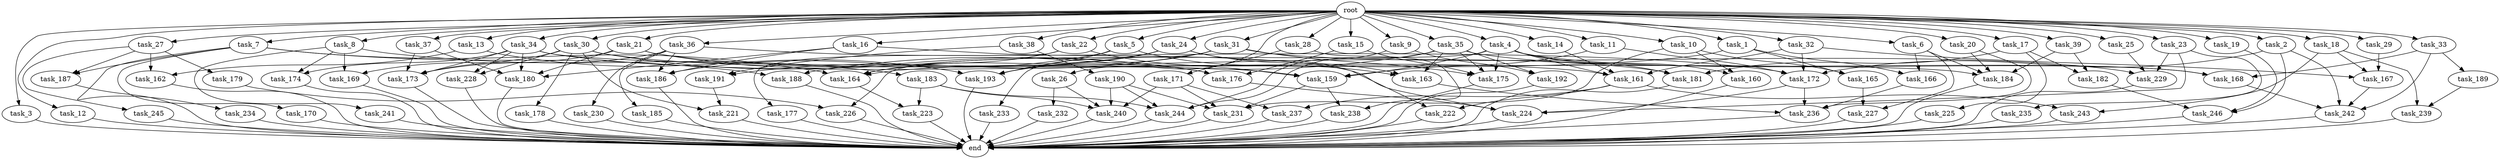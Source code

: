 digraph G {
  root [size="0.000000"];
  task_1 [size="1024.000000"];
  task_2 [size="1024.000000"];
  task_3 [size="1024.000000"];
  task_4 [size="1024.000000"];
  task_5 [size="1024.000000"];
  task_6 [size="1024.000000"];
  task_7 [size="1024.000000"];
  task_8 [size="1024.000000"];
  task_9 [size="1024.000000"];
  task_10 [size="1024.000000"];
  task_11 [size="1024.000000"];
  task_12 [size="1024.000000"];
  task_13 [size="1024.000000"];
  task_14 [size="1024.000000"];
  task_15 [size="1024.000000"];
  task_16 [size="1024.000000"];
  task_17 [size="1024.000000"];
  task_18 [size="1024.000000"];
  task_19 [size="1024.000000"];
  task_20 [size="1024.000000"];
  task_21 [size="1024.000000"];
  task_22 [size="1024.000000"];
  task_23 [size="1024.000000"];
  task_24 [size="1024.000000"];
  task_25 [size="1024.000000"];
  task_26 [size="1024.000000"];
  task_27 [size="1024.000000"];
  task_28 [size="1024.000000"];
  task_29 [size="1024.000000"];
  task_30 [size="1024.000000"];
  task_31 [size="1024.000000"];
  task_32 [size="1024.000000"];
  task_33 [size="1024.000000"];
  task_34 [size="1024.000000"];
  task_35 [size="1024.000000"];
  task_36 [size="1024.000000"];
  task_37 [size="1024.000000"];
  task_38 [size="1024.000000"];
  task_39 [size="1024.000000"];
  task_159 [size="343597383680.000000"];
  task_160 [size="996432412672.000000"];
  task_161 [size="901943132160.000000"];
  task_162 [size="893353197568.000000"];
  task_163 [size="1108101562368.000000"];
  task_164 [size="1829656068096.000000"];
  task_165 [size="1554778161152.000000"];
  task_166 [size="773094113280.000000"];
  task_167 [size="1082331758592.000000"];
  task_168 [size="352187318272.000000"];
  task_169 [size="1005022347264.000000"];
  task_170 [size="549755813888.000000"];
  task_171 [size="695784701952.000000"];
  task_172 [size="944892805120.000000"];
  task_173 [size="1597727834112.000000"];
  task_174 [size="858993459200.000000"];
  task_175 [size="1211180777472.000000"];
  task_176 [size="1692217114624.000000"];
  task_177 [size="34359738368.000000"];
  task_178 [size="137438953472.000000"];
  task_179 [size="858993459200.000000"];
  task_180 [size="2156073582592.000000"];
  task_181 [size="970662608896.000000"];
  task_182 [size="214748364800.000000"];
  task_183 [size="309237645312.000000"];
  task_184 [size="1013612281856.000000"];
  task_185 [size="695784701952.000000"];
  task_186 [size="1812476198912.000000"];
  task_187 [size="1408749273088.000000"];
  task_188 [size="687194767360.000000"];
  task_189 [size="77309411328.000000"];
  task_190 [size="34359738368.000000"];
  task_191 [size="111669149696.000000"];
  task_192 [size="352187318272.000000"];
  task_193 [size="1082331758592.000000"];
  task_221 [size="996432412672.000000"];
  task_222 [size="1245540515840.000000"];
  task_223 [size="858993459200.000000"];
  task_224 [size="1949915152384.000000"];
  task_225 [size="137438953472.000000"];
  task_226 [size="833223655424.000000"];
  task_227 [size="936302870528.000000"];
  task_228 [size="687194767360.000000"];
  task_229 [size="352187318272.000000"];
  task_230 [size="695784701952.000000"];
  task_231 [size="1906965479424.000000"];
  task_232 [size="420906795008.000000"];
  task_233 [size="77309411328.000000"];
  task_234 [size="549755813888.000000"];
  task_235 [size="137438953472.000000"];
  task_236 [size="1503238553600.000000"];
  task_237 [size="1391569403904.000000"];
  task_238 [size="833223655424.000000"];
  task_239 [size="343597383680.000000"];
  task_240 [size="1881195675648.000000"];
  task_241 [size="309237645312.000000"];
  task_242 [size="798863917056.000000"];
  task_243 [size="1005022347264.000000"];
  task_244 [size="1116691496960.000000"];
  task_245 [size="858993459200.000000"];
  task_246 [size="249108103168.000000"];
  end [size="0.000000"];

  root -> task_1 [size="1.000000"];
  root -> task_2 [size="1.000000"];
  root -> task_3 [size="1.000000"];
  root -> task_4 [size="1.000000"];
  root -> task_5 [size="1.000000"];
  root -> task_6 [size="1.000000"];
  root -> task_7 [size="1.000000"];
  root -> task_8 [size="1.000000"];
  root -> task_9 [size="1.000000"];
  root -> task_10 [size="1.000000"];
  root -> task_11 [size="1.000000"];
  root -> task_12 [size="1.000000"];
  root -> task_13 [size="1.000000"];
  root -> task_14 [size="1.000000"];
  root -> task_15 [size="1.000000"];
  root -> task_16 [size="1.000000"];
  root -> task_17 [size="1.000000"];
  root -> task_18 [size="1.000000"];
  root -> task_19 [size="1.000000"];
  root -> task_20 [size="1.000000"];
  root -> task_21 [size="1.000000"];
  root -> task_22 [size="1.000000"];
  root -> task_23 [size="1.000000"];
  root -> task_24 [size="1.000000"];
  root -> task_25 [size="1.000000"];
  root -> task_26 [size="1.000000"];
  root -> task_27 [size="1.000000"];
  root -> task_28 [size="1.000000"];
  root -> task_29 [size="1.000000"];
  root -> task_30 [size="1.000000"];
  root -> task_31 [size="1.000000"];
  root -> task_32 [size="1.000000"];
  root -> task_33 [size="1.000000"];
  root -> task_34 [size="1.000000"];
  root -> task_35 [size="1.000000"];
  root -> task_36 [size="1.000000"];
  root -> task_37 [size="1.000000"];
  root -> task_38 [size="1.000000"];
  root -> task_39 [size="1.000000"];
  task_1 -> task_164 [size="679477248.000000"];
  task_1 -> task_165 [size="679477248.000000"];
  task_1 -> task_166 [size="679477248.000000"];
  task_2 -> task_172 [size="134217728.000000"];
  task_2 -> task_242 [size="134217728.000000"];
  task_2 -> task_246 [size="134217728.000000"];
  task_3 -> end [size="1.000000"];
  task_4 -> task_159 [size="134217728.000000"];
  task_4 -> task_160 [size="134217728.000000"];
  task_4 -> task_161 [size="134217728.000000"];
  task_4 -> task_168 [size="134217728.000000"];
  task_4 -> task_175 [size="134217728.000000"];
  task_4 -> task_181 [size="134217728.000000"];
  task_4 -> task_226 [size="134217728.000000"];
  task_5 -> task_163 [size="411041792.000000"];
  task_5 -> task_186 [size="411041792.000000"];
  task_5 -> task_193 [size="411041792.000000"];
  task_6 -> task_166 [size="75497472.000000"];
  task_6 -> task_184 [size="75497472.000000"];
  task_6 -> task_227 [size="75497472.000000"];
  task_7 -> task_164 [size="536870912.000000"];
  task_7 -> task_170 [size="536870912.000000"];
  task_7 -> task_187 [size="536870912.000000"];
  task_7 -> task_188 [size="536870912.000000"];
  task_7 -> task_234 [size="536870912.000000"];
  task_8 -> task_169 [size="301989888.000000"];
  task_8 -> task_174 [size="301989888.000000"];
  task_8 -> task_183 [size="301989888.000000"];
  task_8 -> task_241 [size="301989888.000000"];
  task_9 -> task_192 [size="209715200.000000"];
  task_9 -> task_244 [size="209715200.000000"];
  task_10 -> task_160 [size="838860800.000000"];
  task_10 -> task_165 [size="838860800.000000"];
  task_10 -> task_231 [size="838860800.000000"];
  task_11 -> task_159 [size="33554432.000000"];
  task_11 -> task_172 [size="33554432.000000"];
  task_12 -> end [size="1.000000"];
  task_13 -> task_162 [size="33554432.000000"];
  task_13 -> task_193 [size="33554432.000000"];
  task_14 -> task_161 [size="134217728.000000"];
  task_15 -> task_175 [size="838860800.000000"];
  task_15 -> task_176 [size="838860800.000000"];
  task_16 -> task_180 [size="679477248.000000"];
  task_16 -> task_186 [size="679477248.000000"];
  task_16 -> task_224 [size="679477248.000000"];
  task_17 -> task_181 [size="134217728.000000"];
  task_17 -> task_182 [size="134217728.000000"];
  task_17 -> task_225 [size="134217728.000000"];
  task_18 -> task_167 [size="301989888.000000"];
  task_18 -> task_239 [size="301989888.000000"];
  task_18 -> task_243 [size="301989888.000000"];
  task_19 -> task_246 [size="75497472.000000"];
  task_20 -> task_184 [size="301989888.000000"];
  task_20 -> task_236 [size="301989888.000000"];
  task_21 -> task_169 [size="679477248.000000"];
  task_21 -> task_176 [size="679477248.000000"];
  task_21 -> task_180 [size="679477248.000000"];
  task_21 -> task_181 [size="679477248.000000"];
  task_22 -> task_159 [size="33554432.000000"];
  task_22 -> task_164 [size="33554432.000000"];
  task_22 -> task_177 [size="33554432.000000"];
  task_23 -> task_224 [size="134217728.000000"];
  task_23 -> task_229 [size="134217728.000000"];
  task_23 -> task_235 [size="134217728.000000"];
  task_24 -> task_163 [size="536870912.000000"];
  task_24 -> task_164 [size="536870912.000000"];
  task_24 -> task_193 [size="536870912.000000"];
  task_24 -> task_222 [size="536870912.000000"];
  task_25 -> task_229 [size="134217728.000000"];
  task_26 -> task_232 [size="411041792.000000"];
  task_26 -> task_240 [size="411041792.000000"];
  task_27 -> task_162 [size="838860800.000000"];
  task_27 -> task_179 [size="838860800.000000"];
  task_27 -> task_187 [size="838860800.000000"];
  task_27 -> task_245 [size="838860800.000000"];
  task_28 -> task_171 [size="679477248.000000"];
  task_28 -> task_238 [size="679477248.000000"];
  task_29 -> task_167 [size="679477248.000000"];
  task_30 -> task_159 [size="134217728.000000"];
  task_30 -> task_173 [size="134217728.000000"];
  task_30 -> task_176 [size="134217728.000000"];
  task_30 -> task_178 [size="134217728.000000"];
  task_30 -> task_221 [size="134217728.000000"];
  task_30 -> task_228 [size="134217728.000000"];
  task_31 -> task_175 [size="75497472.000000"];
  task_31 -> task_191 [size="75497472.000000"];
  task_31 -> task_193 [size="75497472.000000"];
  task_31 -> task_229 [size="75497472.000000"];
  task_31 -> task_233 [size="75497472.000000"];
  task_32 -> task_161 [size="75497472.000000"];
  task_32 -> task_167 [size="75497472.000000"];
  task_32 -> task_172 [size="75497472.000000"];
  task_33 -> task_168 [size="75497472.000000"];
  task_33 -> task_189 [size="75497472.000000"];
  task_33 -> task_242 [size="75497472.000000"];
  task_34 -> task_161 [size="536870912.000000"];
  task_34 -> task_173 [size="536870912.000000"];
  task_34 -> task_174 [size="536870912.000000"];
  task_34 -> task_180 [size="536870912.000000"];
  task_34 -> task_184 [size="536870912.000000"];
  task_34 -> task_228 [size="536870912.000000"];
  task_35 -> task_163 [size="134217728.000000"];
  task_35 -> task_168 [size="134217728.000000"];
  task_35 -> task_175 [size="134217728.000000"];
  task_35 -> task_188 [size="134217728.000000"];
  task_35 -> task_192 [size="134217728.000000"];
  task_35 -> task_244 [size="134217728.000000"];
  task_36 -> task_172 [size="679477248.000000"];
  task_36 -> task_173 [size="679477248.000000"];
  task_36 -> task_185 [size="679477248.000000"];
  task_36 -> task_186 [size="679477248.000000"];
  task_36 -> task_230 [size="679477248.000000"];
  task_37 -> task_173 [size="209715200.000000"];
  task_37 -> task_180 [size="209715200.000000"];
  task_38 -> task_190 [size="33554432.000000"];
  task_38 -> task_191 [size="33554432.000000"];
  task_39 -> task_182 [size="75497472.000000"];
  task_39 -> task_184 [size="75497472.000000"];
  task_159 -> task_231 [size="134217728.000000"];
  task_159 -> task_238 [size="134217728.000000"];
  task_160 -> end [size="1.000000"];
  task_161 -> task_222 [size="679477248.000000"];
  task_161 -> task_237 [size="679477248.000000"];
  task_161 -> task_243 [size="679477248.000000"];
  task_162 -> end [size="1.000000"];
  task_163 -> task_236 [size="75497472.000000"];
  task_164 -> task_223 [size="301989888.000000"];
  task_165 -> task_227 [size="838860800.000000"];
  task_166 -> task_236 [size="679477248.000000"];
  task_167 -> task_242 [size="33554432.000000"];
  task_168 -> task_242 [size="536870912.000000"];
  task_169 -> end [size="1.000000"];
  task_170 -> end [size="1.000000"];
  task_171 -> task_231 [size="679477248.000000"];
  task_171 -> task_237 [size="679477248.000000"];
  task_171 -> task_240 [size="679477248.000000"];
  task_172 -> task_224 [size="411041792.000000"];
  task_172 -> task_236 [size="411041792.000000"];
  task_173 -> end [size="1.000000"];
  task_174 -> end [size="1.000000"];
  task_175 -> end [size="1.000000"];
  task_176 -> task_224 [size="679477248.000000"];
  task_177 -> end [size="1.000000"];
  task_178 -> end [size="1.000000"];
  task_179 -> task_226 [size="679477248.000000"];
  task_180 -> end [size="1.000000"];
  task_181 -> end [size="1.000000"];
  task_182 -> task_246 [size="33554432.000000"];
  task_183 -> task_223 [size="536870912.000000"];
  task_183 -> task_240 [size="536870912.000000"];
  task_183 -> task_244 [size="536870912.000000"];
  task_184 -> end [size="1.000000"];
  task_185 -> end [size="1.000000"];
  task_186 -> end [size="1.000000"];
  task_187 -> end [size="1.000000"];
  task_188 -> end [size="1.000000"];
  task_189 -> task_239 [size="33554432.000000"];
  task_190 -> task_231 [size="209715200.000000"];
  task_190 -> task_240 [size="209715200.000000"];
  task_190 -> task_244 [size="209715200.000000"];
  task_191 -> task_221 [size="838860800.000000"];
  task_192 -> end [size="1.000000"];
  task_193 -> end [size="1.000000"];
  task_221 -> end [size="1.000000"];
  task_222 -> end [size="1.000000"];
  task_223 -> end [size="1.000000"];
  task_224 -> end [size="1.000000"];
  task_225 -> end [size="1.000000"];
  task_226 -> end [size="1.000000"];
  task_227 -> end [size="1.000000"];
  task_228 -> end [size="1.000000"];
  task_229 -> end [size="1.000000"];
  task_230 -> end [size="1.000000"];
  task_231 -> end [size="1.000000"];
  task_232 -> end [size="1.000000"];
  task_233 -> end [size="1.000000"];
  task_234 -> end [size="1.000000"];
  task_235 -> end [size="1.000000"];
  task_236 -> end [size="1.000000"];
  task_237 -> end [size="1.000000"];
  task_238 -> end [size="1.000000"];
  task_239 -> end [size="1.000000"];
  task_240 -> end [size="1.000000"];
  task_241 -> end [size="1.000000"];
  task_242 -> end [size="1.000000"];
  task_243 -> end [size="1.000000"];
  task_244 -> end [size="1.000000"];
  task_245 -> end [size="1.000000"];
  task_246 -> end [size="1.000000"];
}
